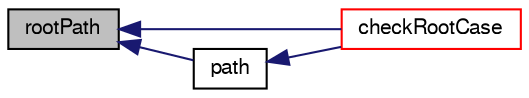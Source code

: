 digraph "rootPath"
{
  bgcolor="transparent";
  edge [fontname="FreeSans",fontsize="10",labelfontname="FreeSans",labelfontsize="10"];
  node [fontname="FreeSans",fontsize="10",shape=record];
  rankdir="LR";
  Node1038 [label="rootPath",height=0.2,width=0.4,color="black", fillcolor="grey75", style="filled", fontcolor="black"];
  Node1038 -> Node1039 [dir="back",color="midnightblue",fontsize="10",style="solid",fontname="FreeSans"];
  Node1039 [label="checkRootCase",height=0.2,width=0.4,color="red",URL="$a26662.html#a999adce53cda9d8c31e36e588057662f",tooltip="Check root path and case path. "];
  Node1038 -> Node1041 [dir="back",color="midnightblue",fontsize="10",style="solid",fontname="FreeSans"];
  Node1041 [label="path",height=0.2,width=0.4,color="black",URL="$a26662.html#abe7b9078c8e7356c6131b70a8f729372",tooltip="Return the path to the caseName. "];
  Node1041 -> Node1039 [dir="back",color="midnightblue",fontsize="10",style="solid",fontname="FreeSans"];
}
